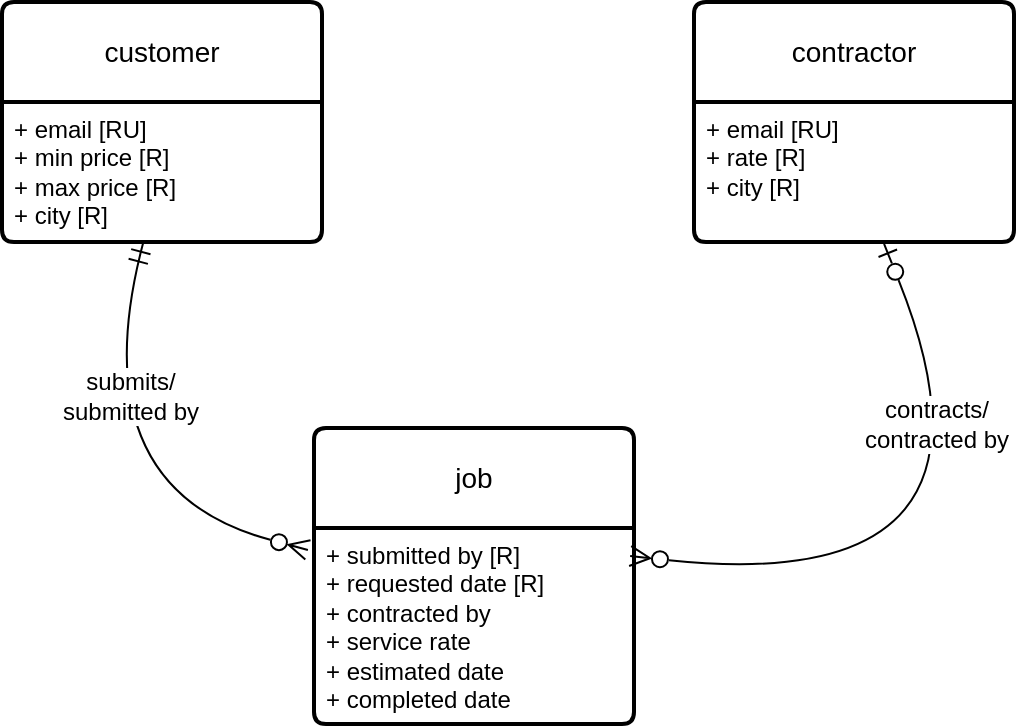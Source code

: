 <mxfile version="23.1.8" type="device">
  <diagram name="Page-1" id="RC1zz48kmKA6JToc0as1">
    <mxGraphModel dx="1354" dy="690" grid="0" gridSize="10" guides="1" tooltips="1" connect="1" arrows="1" fold="1" page="0" pageScale="1" pageWidth="850" pageHeight="1100" math="0" shadow="0">
      <root>
        <mxCell id="0" />
        <mxCell id="1" parent="0" />
        <mxCell id="Ng-u2RkwrmwCbjsWELG3-28" value="customer" style="swimlane;childLayout=stackLayout;horizontal=1;startSize=50;horizontalStack=0;rounded=1;fontSize=14;fontStyle=0;strokeWidth=2;resizeParent=0;resizeLast=1;shadow=0;dashed=0;align=center;arcSize=4;whiteSpace=wrap;html=1;" vertex="1" parent="1">
          <mxGeometry x="-225" y="1" width="160" height="120" as="geometry" />
        </mxCell>
        <mxCell id="Ng-u2RkwrmwCbjsWELG3-29" value="+ email [RU]&lt;br&gt;+ min price [R]&lt;br&gt;+ max price [R]&lt;br&gt;+ city [R]" style="align=left;strokeColor=none;fillColor=none;spacingLeft=4;fontSize=12;verticalAlign=top;resizable=0;rotatable=0;part=1;html=1;" vertex="1" parent="Ng-u2RkwrmwCbjsWELG3-28">
          <mxGeometry y="50" width="160" height="70" as="geometry" />
        </mxCell>
        <mxCell id="Ng-u2RkwrmwCbjsWELG3-30" value="contractor" style="swimlane;childLayout=stackLayout;horizontal=1;startSize=50;horizontalStack=0;rounded=1;fontSize=14;fontStyle=0;strokeWidth=2;resizeParent=0;resizeLast=1;shadow=0;dashed=0;align=center;arcSize=4;whiteSpace=wrap;html=1;" vertex="1" parent="1">
          <mxGeometry x="121" y="1" width="160" height="120" as="geometry" />
        </mxCell>
        <mxCell id="Ng-u2RkwrmwCbjsWELG3-31" value="+ email [RU]&lt;br&gt;+ rate [R]&lt;br&gt;+ city [R]" style="align=left;strokeColor=none;fillColor=none;spacingLeft=4;fontSize=12;verticalAlign=top;resizable=0;rotatable=0;part=1;html=1;" vertex="1" parent="Ng-u2RkwrmwCbjsWELG3-30">
          <mxGeometry y="50" width="160" height="70" as="geometry" />
        </mxCell>
        <mxCell id="Ng-u2RkwrmwCbjsWELG3-32" value="job" style="swimlane;childLayout=stackLayout;horizontal=1;startSize=50;horizontalStack=0;rounded=1;fontSize=14;fontStyle=0;strokeWidth=2;resizeParent=0;resizeLast=1;shadow=0;dashed=0;align=center;arcSize=4;whiteSpace=wrap;html=1;" vertex="1" parent="1">
          <mxGeometry x="-69" y="214" width="160" height="148" as="geometry" />
        </mxCell>
        <mxCell id="Ng-u2RkwrmwCbjsWELG3-33" value="+ submitted by [R]&lt;br&gt;+ requested date [R]&lt;br&gt;+ contracted by&amp;nbsp;&lt;br&gt;+ service rate&lt;br&gt;+ estimated date&lt;br&gt;+ completed date" style="align=left;strokeColor=none;fillColor=none;spacingLeft=4;fontSize=12;verticalAlign=top;resizable=0;rotatable=0;part=1;html=1;" vertex="1" parent="Ng-u2RkwrmwCbjsWELG3-32">
          <mxGeometry y="50" width="160" height="98" as="geometry" />
        </mxCell>
        <mxCell id="Ng-u2RkwrmwCbjsWELG3-34" style="edgeStyle=none;curved=1;rounded=0;orthogonalLoop=1;jettySize=auto;html=1;entryX=-0.019;entryY=0.112;entryDx=0;entryDy=0;entryPerimeter=0;fontSize=12;startSize=8;endSize=8;endArrow=ERzeroToMany;endFill=0;startArrow=ERmandOne;startFill=0;" edge="1" parent="1" source="Ng-u2RkwrmwCbjsWELG3-29" target="Ng-u2RkwrmwCbjsWELG3-33">
          <mxGeometry relative="1" as="geometry">
            <Array as="points">
              <mxPoint x="-187" y="244" />
            </Array>
          </mxGeometry>
        </mxCell>
        <mxCell id="Ng-u2RkwrmwCbjsWELG3-37" value="submits/&lt;br&gt;submitted by" style="edgeLabel;html=1;align=center;verticalAlign=middle;resizable=0;points=[];fontSize=12;" vertex="1" connectable="0" parent="Ng-u2RkwrmwCbjsWELG3-34">
          <mxGeometry x="-0.382" y="13" relative="1" as="geometry">
            <mxPoint as="offset" />
          </mxGeometry>
        </mxCell>
        <mxCell id="Ng-u2RkwrmwCbjsWELG3-35" style="edgeStyle=none;curved=1;rounded=0;orthogonalLoop=1;jettySize=auto;html=1;entryX=0.594;entryY=1.014;entryDx=0;entryDy=0;entryPerimeter=0;fontSize=12;startSize=8;endSize=8;exitX=0.988;exitY=0.143;exitDx=0;exitDy=0;exitPerimeter=0;endArrow=ERzeroToOne;endFill=0;startArrow=ERzeroToMany;startFill=0;" edge="1" parent="1" source="Ng-u2RkwrmwCbjsWELG3-33" target="Ng-u2RkwrmwCbjsWELG3-31">
          <mxGeometry relative="1" as="geometry">
            <Array as="points">
              <mxPoint x="287" y="299" />
            </Array>
          </mxGeometry>
        </mxCell>
        <mxCell id="Ng-u2RkwrmwCbjsWELG3-38" value="contracts/&lt;br&gt;contracted by" style="edgeLabel;html=1;align=center;verticalAlign=middle;resizable=0;points=[];fontSize=12;" vertex="1" connectable="0" parent="Ng-u2RkwrmwCbjsWELG3-35">
          <mxGeometry x="0.524" y="10" relative="1" as="geometry">
            <mxPoint as="offset" />
          </mxGeometry>
        </mxCell>
      </root>
    </mxGraphModel>
  </diagram>
</mxfile>
